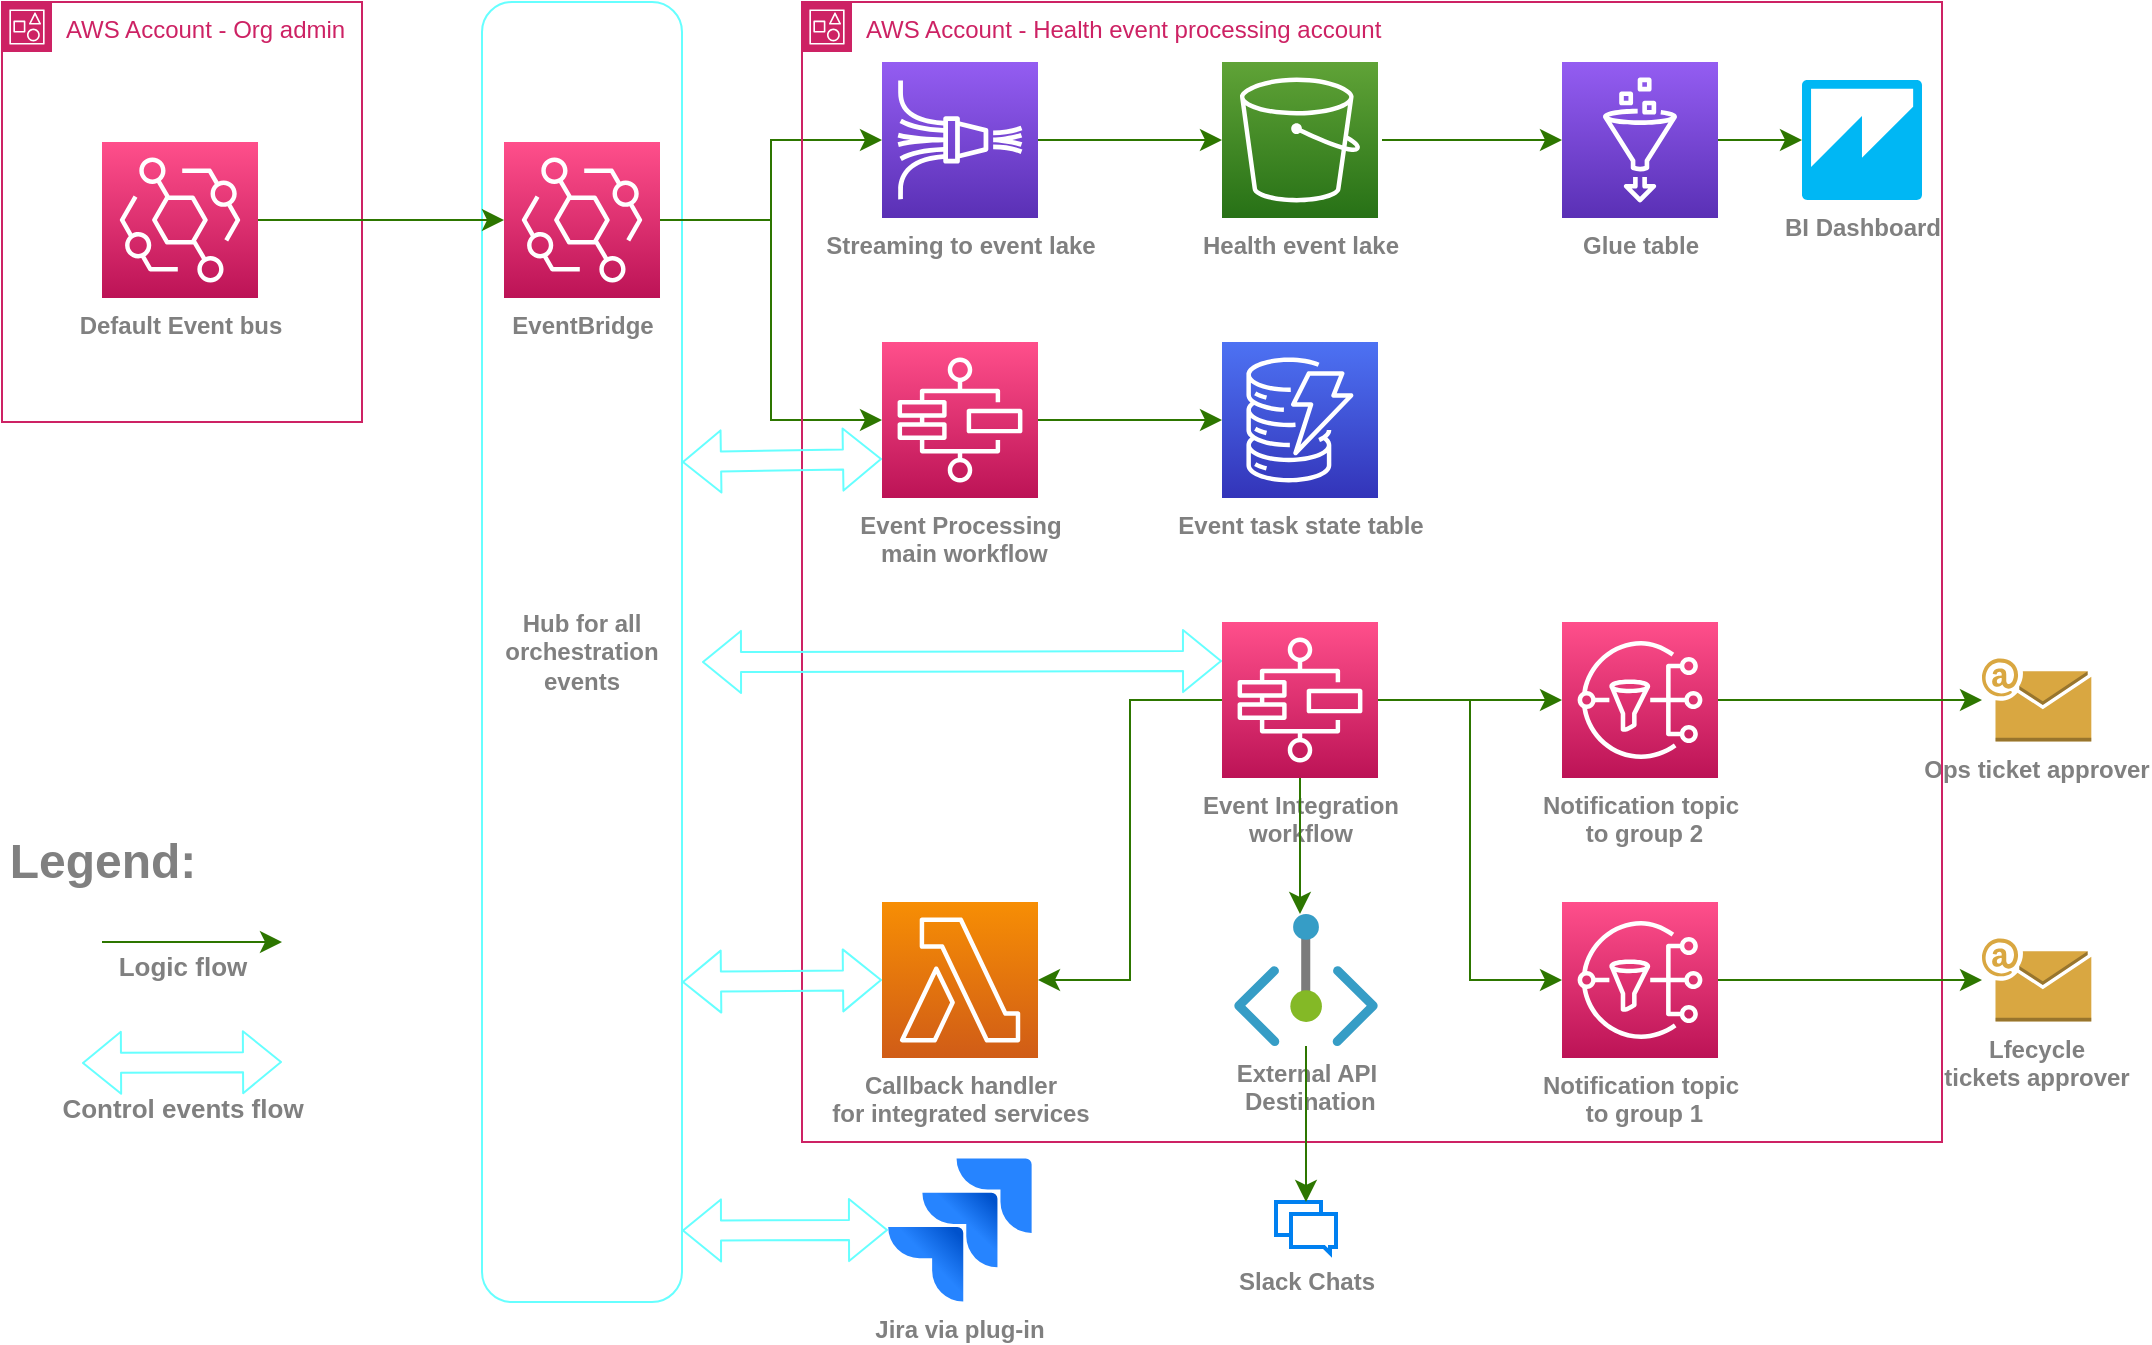 <mxfile><diagram id="fCPqQqGuQ4MZGQmFTQRT" name="Page-1"><mxGraphModel dx="839" dy="772" grid="1" gridSize="10" guides="1" tooltips="1" connect="1" arrows="1" fold="1" page="1" pageScale="1" pageWidth="1600" pageHeight="900" math="0" shadow="0"><root><mxCell id="0"/><mxCell id="1" parent="0"/><mxCell id="35" value="&lt;b&gt;Hub for all orchestration events&lt;/b&gt;" style="rounded=1;whiteSpace=wrap;html=1;labelBackgroundColor=none;fontColor=#808080;fillColor=none;strokeColor=#66FFFF;" vertex="1" parent="1"><mxGeometry x="410" y="150" width="100" height="650" as="geometry"/></mxCell><mxCell id="2" value="AWS Account - Org admin" style="points=[[0,0],[0.25,0],[0.5,0],[0.75,0],[1,0],[1,0.25],[1,0.5],[1,0.75],[1,1],[0.75,1],[0.5,1],[0.25,1],[0,1],[0,0.75],[0,0.5],[0,0.25]];outlineConnect=0;gradientColor=none;html=1;whiteSpace=wrap;fontSize=12;fontStyle=0;container=1;pointerEvents=0;collapsible=0;recursiveResize=0;shape=mxgraph.aws4.group;grIcon=mxgraph.aws4.group_account;strokeColor=#CD2264;fillColor=none;verticalAlign=top;align=left;spacingLeft=30;fontColor=#CD2264;dashed=0;" vertex="1" parent="1"><mxGeometry x="170" y="150" width="180" height="210" as="geometry"/></mxCell><mxCell id="3" value="&lt;b&gt;&lt;font color=&quot;#808080&quot;&gt;Default Event bus&lt;/font&gt;&lt;/b&gt;" style="sketch=0;points=[[0,0,0],[0.25,0,0],[0.5,0,0],[0.75,0,0],[1,0,0],[0,1,0],[0.25,1,0],[0.5,1,0],[0.75,1,0],[1,1,0],[0,0.25,0],[0,0.5,0],[0,0.75,0],[1,0.25,0],[1,0.5,0],[1,0.75,0]];outlineConnect=0;fontColor=#232F3E;gradientColor=#FF4F8B;gradientDirection=north;fillColor=#BC1356;strokeColor=#ffffff;dashed=0;verticalLabelPosition=bottom;verticalAlign=top;align=center;html=1;fontSize=12;fontStyle=0;aspect=fixed;shape=mxgraph.aws4.resourceIcon;resIcon=mxgraph.aws4.eventbridge;" vertex="1" parent="2"><mxGeometry x="50" y="70" width="78" height="78" as="geometry"/></mxCell><mxCell id="4" value="&lt;b&gt;&lt;font color=&quot;#808080&quot;&gt;EventBridge&lt;br&gt;&lt;/font&gt;&lt;/b&gt;" style="sketch=0;points=[[0,0,0],[0.25,0,0],[0.5,0,0],[0.75,0,0],[1,0,0],[0,1,0],[0.25,1,0],[0.5,1,0],[0.75,1,0],[1,1,0],[0,0.25,0],[0,0.5,0],[0,0.75,0],[1,0.25,0],[1,0.5,0],[1,0.75,0]];outlineConnect=0;fontColor=#232F3E;gradientColor=#FF4F8B;gradientDirection=north;fillColor=#BC1356;strokeColor=#ffffff;dashed=0;verticalLabelPosition=bottom;verticalAlign=top;align=center;html=1;fontSize=12;fontStyle=0;aspect=fixed;shape=mxgraph.aws4.resourceIcon;resIcon=mxgraph.aws4.eventbridge;" vertex="1" parent="1"><mxGeometry x="421" y="220" width="78" height="78" as="geometry"/></mxCell><mxCell id="5" value="&lt;font color=&quot;#808080&quot;&gt;&lt;b&gt;Event Processing&lt;br&gt;&amp;nbsp;main workflow&lt;/b&gt;&lt;/font&gt;" style="sketch=0;points=[[0,0,0],[0.25,0,0],[0.5,0,0],[0.75,0,0],[1,0,0],[0,1,0],[0.25,1,0],[0.5,1,0],[0.75,1,0],[1,1,0],[0,0.25,0],[0,0.5,0],[0,0.75,0],[1,0.25,0],[1,0.5,0],[1,0.75,0]];outlineConnect=0;fontColor=#232F3E;gradientColor=#FF4F8B;gradientDirection=north;fillColor=#BC1356;strokeColor=#ffffff;dashed=0;verticalLabelPosition=bottom;verticalAlign=top;align=center;html=1;fontSize=12;fontStyle=0;aspect=fixed;shape=mxgraph.aws4.resourceIcon;resIcon=mxgraph.aws4.step_functions;" vertex="1" parent="1"><mxGeometry x="610" y="320" width="78" height="78" as="geometry"/></mxCell><mxCell id="6" value="&lt;font color=&quot;#808080&quot;&gt;&lt;b&gt;Streaming to event lake&lt;/b&gt;&lt;/font&gt;" style="sketch=0;points=[[0,0,0],[0.25,0,0],[0.5,0,0],[0.75,0,0],[1,0,0],[0,1,0],[0.25,1,0],[0.5,1,0],[0.75,1,0],[1,1,0],[0,0.25,0],[0,0.5,0],[0,0.75,0],[1,0.25,0],[1,0.5,0],[1,0.75,0]];outlineConnect=0;fontColor=#232F3E;gradientColor=#945DF2;gradientDirection=north;fillColor=#5A30B5;strokeColor=#ffffff;dashed=0;verticalLabelPosition=bottom;verticalAlign=top;align=center;html=1;fontSize=12;fontStyle=0;aspect=fixed;shape=mxgraph.aws4.resourceIcon;resIcon=mxgraph.aws4.kinesis_data_firehose;" vertex="1" parent="1"><mxGeometry x="610" y="180" width="78" height="78" as="geometry"/></mxCell><mxCell id="7" value="&lt;font color=&quot;#808080&quot;&gt;&lt;b&gt;Event Integration &lt;br&gt;workflow&lt;br&gt;&lt;/b&gt;&lt;/font&gt;" style="sketch=0;points=[[0,0,0],[0.25,0,0],[0.5,0,0],[0.75,0,0],[1,0,0],[0,1,0],[0.25,1,0],[0.5,1,0],[0.75,1,0],[1,1,0],[0,0.25,0],[0,0.5,0],[0,0.75,0],[1,0.25,0],[1,0.5,0],[1,0.75,0]];outlineConnect=0;fontColor=#232F3E;gradientColor=#FF4F8B;gradientDirection=north;fillColor=#BC1356;strokeColor=#ffffff;dashed=0;verticalLabelPosition=bottom;verticalAlign=top;align=center;html=1;fontSize=12;fontStyle=0;aspect=fixed;shape=mxgraph.aws4.resourceIcon;resIcon=mxgraph.aws4.step_functions;" vertex="1" parent="1"><mxGeometry x="780" y="460" width="78" height="78" as="geometry"/></mxCell><mxCell id="8" value="BI Dashboard" style="outlineConnect=0;dashed=0;verticalLabelPosition=bottom;verticalAlign=top;align=center;html=1;shape=mxgraph.aws3.quicksight;fillColor=#00B7F4;gradientColor=none;fontColor=#808080;fontStyle=1" vertex="1" parent="1"><mxGeometry x="1070" y="189" width="60" height="60" as="geometry"/></mxCell><mxCell id="9" value="&lt;font color=&quot;#808080&quot;&gt;&lt;b&gt;Health event lake&lt;/b&gt;&lt;/font&gt;" style="sketch=0;points=[[0,0,0],[0.25,0,0],[0.5,0,0],[0.75,0,0],[1,0,0],[0,1,0],[0.25,1,0],[0.5,1,0],[0.75,1,0],[1,1,0],[0,0.25,0],[0,0.5,0],[0,0.75,0],[1,0.25,0],[1,0.5,0],[1,0.75,0]];outlineConnect=0;fontColor=#232F3E;gradientColor=#60A337;gradientDirection=north;fillColor=#277116;strokeColor=#ffffff;dashed=0;verticalLabelPosition=bottom;verticalAlign=top;align=center;html=1;fontSize=12;fontStyle=0;aspect=fixed;shape=mxgraph.aws4.resourceIcon;resIcon=mxgraph.aws4.s3;" vertex="1" parent="1"><mxGeometry x="780" y="180" width="78" height="78" as="geometry"/></mxCell><mxCell id="12" value="&lt;b&gt;Slack Chats&lt;/b&gt;" style="html=1;verticalLabelPosition=bottom;align=center;labelBackgroundColor=#ffffff;verticalAlign=top;strokeWidth=2;strokeColor=#0080F0;shadow=0;dashed=0;shape=mxgraph.ios7.icons.messages;fontColor=#808080;" vertex="1" parent="1"><mxGeometry x="807" y="750" width="30" height="25.5" as="geometry"/></mxCell><mxCell id="13" value="&lt;font color=&quot;#808080&quot;&gt;&lt;b&gt;Notification topic&lt;br&gt;&amp;nbsp;to group 1&lt;/b&gt;&lt;/font&gt;" style="sketch=0;points=[[0,0,0],[0.25,0,0],[0.5,0,0],[0.75,0,0],[1,0,0],[0,1,0],[0.25,1,0],[0.5,1,0],[0.75,1,0],[1,1,0],[0,0.25,0],[0,0.5,0],[0,0.75,0],[1,0.25,0],[1,0.5,0],[1,0.75,0]];outlineConnect=0;fontColor=#232F3E;gradientColor=#FF4F8B;gradientDirection=north;fillColor=#BC1356;strokeColor=#ffffff;dashed=0;verticalLabelPosition=bottom;verticalAlign=top;align=center;html=1;fontSize=12;fontStyle=0;aspect=fixed;shape=mxgraph.aws4.resourceIcon;resIcon=mxgraph.aws4.sns;" vertex="1" parent="1"><mxGeometry x="950" y="600" width="78" height="78" as="geometry"/></mxCell><mxCell id="14" value="&lt;font color=&quot;#808080&quot;&gt;&lt;b&gt;Notification topic&lt;br&gt;&amp;nbsp;to group 2&lt;/b&gt;&lt;/font&gt;" style="sketch=0;points=[[0,0,0],[0.25,0,0],[0.5,0,0],[0.75,0,0],[1,0,0],[0,1,0],[0.25,1,0],[0.5,1,0],[0.75,1,0],[1,1,0],[0,0.25,0],[0,0.5,0],[0,0.75,0],[1,0.25,0],[1,0.5,0],[1,0.75,0]];outlineConnect=0;fontColor=#232F3E;gradientColor=#FF4F8B;gradientDirection=north;fillColor=#BC1356;strokeColor=#ffffff;dashed=0;verticalLabelPosition=bottom;verticalAlign=top;align=center;html=1;fontSize=12;fontStyle=0;aspect=fixed;shape=mxgraph.aws4.resourceIcon;resIcon=mxgraph.aws4.sns;" vertex="1" parent="1"><mxGeometry x="950" y="460" width="78" height="78" as="geometry"/></mxCell><mxCell id="15" value="&lt;b&gt;Ops ticket approver&lt;/b&gt;" style="outlineConnect=0;dashed=0;verticalLabelPosition=bottom;verticalAlign=top;align=center;html=1;shape=mxgraph.aws3.email;fillColor=#D9A741;gradientColor=none;fontColor=#808080;" vertex="1" parent="1"><mxGeometry x="1160" y="478.25" width="54.66" height="41.5" as="geometry"/></mxCell><mxCell id="16" value="&lt;b&gt;External API&lt;br&gt;&amp;nbsp;Destination&lt;/b&gt;" style="aspect=fixed;html=1;points=[];align=center;image;fontSize=12;image=img/lib/azure2/networking/Private_Endpoint.svg;fontColor=#808080;" vertex="1" parent="1"><mxGeometry x="786" y="606" width="72" height="66" as="geometry"/></mxCell><mxCell id="17" value="&lt;font color=&quot;#808080&quot;&gt;&lt;b&gt;Callback handler&lt;br&gt;for integrated services&lt;br&gt;&lt;/b&gt;&lt;/font&gt;" style="sketch=0;points=[[0,0,0],[0.25,0,0],[0.5,0,0],[0.75,0,0],[1,0,0],[0,1,0],[0.25,1,0],[0.5,1,0],[0.75,1,0],[1,1,0],[0,0.25,0],[0,0.5,0],[0,0.75,0],[1,0.25,0],[1,0.5,0],[1,0.75,0]];outlineConnect=0;fontColor=#232F3E;gradientColor=#F78E04;gradientDirection=north;fillColor=#D05C17;strokeColor=#ffffff;dashed=0;verticalLabelPosition=bottom;verticalAlign=top;align=center;html=1;fontSize=12;fontStyle=0;aspect=fixed;shape=mxgraph.aws4.resourceIcon;resIcon=mxgraph.aws4.lambda;" vertex="1" parent="1"><mxGeometry x="610" y="600" width="78" height="78" as="geometry"/></mxCell><mxCell id="18" value="Jira via plug-in" style="image;image=img/lib/atlassian/Jira_Logo.svg;fontColor=#808080;fontStyle=1" vertex="1" parent="1"><mxGeometry x="613" y="728" width="72" height="72" as="geometry"/></mxCell><mxCell id="19" value="&lt;span&gt;&lt;font color=&quot;#808080&quot;&gt;Glue table&lt;/font&gt;&lt;/span&gt;" style="sketch=0;points=[[0,0,0],[0.25,0,0],[0.5,0,0],[0.75,0,0],[1,0,0],[0,1,0],[0.25,1,0],[0.5,1,0],[0.75,1,0],[1,1,0],[0,0.25,0],[0,0.5,0],[0,0.75,0],[1,0.25,0],[1,0.5,0],[1,0.75,0]];outlineConnect=0;fontColor=#232F3E;gradientColor=#945DF2;gradientDirection=north;fillColor=#5A30B5;strokeColor=#ffffff;dashed=0;verticalLabelPosition=bottom;verticalAlign=top;align=center;html=1;fontSize=12;fontStyle=1;aspect=fixed;shape=mxgraph.aws4.resourceIcon;resIcon=mxgraph.aws4.glue;" vertex="1" parent="1"><mxGeometry x="950" y="180" width="78" height="78" as="geometry"/></mxCell><mxCell id="20" value="" style="edgeStyle=elbowEdgeStyle;elbow=horizontal;endArrow=classic;html=1;curved=0;rounded=0;endSize=8;startSize=8;fontColor=#808080;fillColor=#60a917;strokeColor=#2D7600;entryX=0;entryY=0.5;entryDx=0;entryDy=0;entryPerimeter=0;exitX=1;exitY=0.5;exitDx=0;exitDy=0;exitPerimeter=0;" edge="1" parent="1" source="3" target="4"><mxGeometry width="50" height="50" relative="1" as="geometry"><mxPoint x="340" y="570" as="sourcePoint"/><mxPoint x="390" y="520" as="targetPoint"/></mxGeometry></mxCell><mxCell id="21" value="" style="edgeStyle=elbowEdgeStyle;elbow=horizontal;endArrow=classic;html=1;curved=0;rounded=0;endSize=8;startSize=8;fontColor=#808080;fillColor=#60a917;strokeColor=#2D7600;entryX=0;entryY=0.5;entryDx=0;entryDy=0;entryPerimeter=0;" edge="1" parent="1" source="4" target="6"><mxGeometry width="50" height="50" relative="1" as="geometry"><mxPoint x="288" y="299" as="sourcePoint"/><mxPoint x="430" y="299" as="targetPoint"/></mxGeometry></mxCell><mxCell id="22" value="" style="edgeStyle=elbowEdgeStyle;elbow=horizontal;endArrow=classic;html=1;curved=0;rounded=0;endSize=8;startSize=8;fontColor=#808080;fillColor=#60a917;strokeColor=#2D7600;exitX=1;exitY=0.5;exitDx=0;exitDy=0;exitPerimeter=0;" edge="1" parent="1" source="4" target="5"><mxGeometry width="50" height="50" relative="1" as="geometry"><mxPoint x="508" y="299" as="sourcePoint"/><mxPoint x="620" y="229" as="targetPoint"/></mxGeometry></mxCell><mxCell id="23" value="" style="edgeStyle=elbowEdgeStyle;elbow=horizontal;endArrow=classic;html=1;curved=0;rounded=0;endSize=8;startSize=8;fontColor=#808080;fillColor=#60a917;strokeColor=#2D7600;exitX=1;exitY=0.5;exitDx=0;exitDy=0;exitPerimeter=0;entryX=0;entryY=0.5;entryDx=0;entryDy=0;entryPerimeter=0;" edge="1" parent="1" source="6" target="9"><mxGeometry width="50" height="50" relative="1" as="geometry"><mxPoint x="508" y="299" as="sourcePoint"/><mxPoint x="620" y="369" as="targetPoint"/></mxGeometry></mxCell><mxCell id="24" value="" style="edgeStyle=elbowEdgeStyle;elbow=horizontal;endArrow=classic;html=1;curved=0;rounded=0;endSize=8;startSize=8;fontColor=#808080;fillColor=#60a917;strokeColor=#2D7600;entryX=0;entryY=0.5;entryDx=0;entryDy=0;entryPerimeter=0;" edge="1" parent="1" target="19"><mxGeometry width="50" height="50" relative="1" as="geometry"><mxPoint x="860" y="219" as="sourcePoint"/><mxPoint x="790" y="229" as="targetPoint"/></mxGeometry></mxCell><mxCell id="25" value="" style="edgeStyle=elbowEdgeStyle;elbow=horizontal;endArrow=classic;html=1;curved=0;rounded=0;endSize=8;startSize=8;fontColor=#808080;fillColor=#60a917;strokeColor=#2D7600;entryX=0;entryY=0.5;entryDx=0;entryDy=0;entryPerimeter=0;exitX=1;exitY=0.5;exitDx=0;exitDy=0;exitPerimeter=0;" edge="1" parent="1" source="5" target="26"><mxGeometry width="50" height="50" relative="1" as="geometry"><mxPoint x="900" y="229" as="sourcePoint"/><mxPoint x="990" y="229" as="targetPoint"/></mxGeometry></mxCell><mxCell id="26" value="&lt;b&gt;&lt;font color=&quot;#808080&quot;&gt;Event task state table&lt;/font&gt;&lt;/b&gt;" style="sketch=0;points=[[0,0,0],[0.25,0,0],[0.5,0,0],[0.75,0,0],[1,0,0],[0,1,0],[0.25,1,0],[0.5,1,0],[0.75,1,0],[1,1,0],[0,0.25,0],[0,0.5,0],[0,0.75,0],[1,0.25,0],[1,0.5,0],[1,0.75,0]];outlineConnect=0;fontColor=#232F3E;gradientColor=#4D72F3;gradientDirection=north;fillColor=#3334B9;strokeColor=#ffffff;dashed=0;verticalLabelPosition=bottom;verticalAlign=top;align=center;html=1;fontSize=12;fontStyle=0;aspect=fixed;shape=mxgraph.aws4.resourceIcon;resIcon=mxgraph.aws4.dynamodb;" vertex="1" parent="1"><mxGeometry x="780" y="320" width="78" height="78" as="geometry"/></mxCell><mxCell id="27" value="" style="edgeStyle=elbowEdgeStyle;elbow=horizontal;endArrow=classic;html=1;curved=0;rounded=0;endSize=8;startSize=8;fontColor=#808080;fillColor=#60a917;strokeColor=#2D7600;exitX=1;exitY=0.5;exitDx=0;exitDy=0;exitPerimeter=0;" edge="1" parent="1" source="19" target="8"><mxGeometry width="50" height="50" relative="1" as="geometry"><mxPoint x="870" y="229" as="sourcePoint"/><mxPoint x="960" y="229" as="targetPoint"/></mxGeometry></mxCell><mxCell id="28" value="" style="edgeStyle=elbowEdgeStyle;elbow=horizontal;endArrow=classic;html=1;curved=0;rounded=0;endSize=8;startSize=8;fontColor=#808080;fillColor=#60a917;strokeColor=#2D7600;exitX=0;exitY=0.5;exitDx=0;exitDy=0;exitPerimeter=0;" edge="1" parent="1" source="7" target="17"><mxGeometry width="50" height="50" relative="1" as="geometry"><mxPoint x="890" y="300" as="sourcePoint"/><mxPoint x="960" y="229" as="targetPoint"/></mxGeometry></mxCell><mxCell id="30" value="" style="edgeStyle=elbowEdgeStyle;elbow=horizontal;endArrow=classic;html=1;curved=0;rounded=0;endSize=8;startSize=8;fontColor=#808080;fillColor=#60a917;strokeColor=#2D7600;exitX=1;exitY=0.5;exitDx=0;exitDy=0;exitPerimeter=0;entryX=0;entryY=0.5;entryDx=0;entryDy=0;entryPerimeter=0;" edge="1" parent="1" source="7" target="13"><mxGeometry width="50" height="50" relative="1" as="geometry"><mxPoint x="790" y="509" as="sourcePoint"/><mxPoint x="698" y="649" as="targetPoint"/></mxGeometry></mxCell><mxCell id="31" value="" style="edgeStyle=elbowEdgeStyle;elbow=horizontal;endArrow=classic;html=1;curved=0;rounded=0;endSize=8;startSize=8;fontColor=#808080;fillColor=#60a917;strokeColor=#2D7600;exitX=1;exitY=0.5;exitDx=0;exitDy=0;exitPerimeter=0;entryX=0;entryY=0.5;entryDx=0;entryDy=0;entryPerimeter=0;" edge="1" parent="1" source="7" target="14"><mxGeometry width="50" height="50" relative="1" as="geometry"><mxPoint x="868" y="509" as="sourcePoint"/><mxPoint x="960" y="377" as="targetPoint"/></mxGeometry></mxCell><mxCell id="33" value="&lt;b&gt;Lfecycle&lt;br&gt;tickets approver&lt;/b&gt;" style="outlineConnect=0;dashed=0;verticalLabelPosition=bottom;verticalAlign=top;align=center;html=1;shape=mxgraph.aws3.email;fillColor=#D9A741;gradientColor=none;fontColor=#808080;" vertex="1" parent="1"><mxGeometry x="1160" y="618.25" width="54.66" height="41.5" as="geometry"/></mxCell><mxCell id="36" value="AWS Account - Health event processing account" style="points=[[0,0],[0.25,0],[0.5,0],[0.75,0],[1,0],[1,0.25],[1,0.5],[1,0.75],[1,1],[0.75,1],[0.5,1],[0.25,1],[0,1],[0,0.75],[0,0.5],[0,0.25]];outlineConnect=0;gradientColor=none;html=1;whiteSpace=wrap;fontSize=12;fontStyle=0;container=1;pointerEvents=0;collapsible=0;recursiveResize=0;shape=mxgraph.aws4.group;grIcon=mxgraph.aws4.group_account;strokeColor=#CD2264;fillColor=none;verticalAlign=top;align=left;spacingLeft=30;fontColor=#CD2264;dashed=0;" vertex="1" parent="1"><mxGeometry x="570" y="150" width="570" height="570" as="geometry"/></mxCell><mxCell id="42" value="" style="shape=flexArrow;endArrow=classic;startArrow=classic;html=1;fontColor=#808080;strokeColor=#66FFFF;entryX=0;entryY=0.75;entryDx=0;entryDy=0;entryPerimeter=0;endSize=6;" edge="1" parent="1" target="5"><mxGeometry width="100" height="100" relative="1" as="geometry"><mxPoint x="510" y="380" as="sourcePoint"/><mxPoint x="1340" y="450" as="targetPoint"/></mxGeometry></mxCell><mxCell id="43" value="" style="shape=flexArrow;endArrow=classic;startArrow=classic;html=1;fontColor=#808080;strokeColor=#66FFFF;entryX=0;entryY=0.25;entryDx=0;entryDy=0;entryPerimeter=0;endSize=6;" edge="1" parent="1" target="7"><mxGeometry width="100" height="100" relative="1" as="geometry"><mxPoint x="520" y="480" as="sourcePoint"/><mxPoint x="620" y="388.5" as="targetPoint"/></mxGeometry></mxCell><mxCell id="44" value="" style="shape=flexArrow;endArrow=classic;startArrow=classic;html=1;fontColor=#808080;strokeColor=#66FFFF;entryX=0;entryY=0.5;entryDx=0;entryDy=0;entryPerimeter=0;endSize=6;" edge="1" parent="1" target="17"><mxGeometry width="100" height="100" relative="1" as="geometry"><mxPoint x="510" y="640" as="sourcePoint"/><mxPoint x="790" y="509" as="targetPoint"/></mxGeometry></mxCell><mxCell id="45" value="" style="shape=flexArrow;endArrow=classic;startArrow=classic;html=1;fontColor=#808080;strokeColor=#66FFFF;entryX=0;entryY=0.5;entryDx=0;entryDy=0;endSize=6;exitX=1;exitY=0.945;exitDx=0;exitDy=0;exitPerimeter=0;" edge="1" parent="1" source="35" target="18"><mxGeometry width="100" height="100" relative="1" as="geometry"><mxPoint x="520" y="647.5" as="sourcePoint"/><mxPoint x="620" y="649" as="targetPoint"/></mxGeometry></mxCell><mxCell id="47" value="" style="edgeStyle=elbowEdgeStyle;elbow=horizontal;endArrow=classic;html=1;curved=0;rounded=0;endSize=8;startSize=8;fontColor=#808080;fillColor=#60a917;strokeColor=#2D7600;entryX=0;entryY=0.5;entryDx=0;entryDy=0;entryPerimeter=0;" edge="1" parent="1"><mxGeometry width="50" height="50" relative="1" as="geometry"><mxPoint x="220" y="620" as="sourcePoint"/><mxPoint x="310" y="620" as="targetPoint"/></mxGeometry></mxCell><mxCell id="48" value="" style="shape=flexArrow;endArrow=classic;startArrow=classic;html=1;fontColor=#808080;strokeColor=#66FFFF;endSize=6;" edge="1" parent="1"><mxGeometry width="100" height="100" relative="1" as="geometry"><mxPoint x="210" y="680.5" as="sourcePoint"/><mxPoint x="310" y="680" as="targetPoint"/></mxGeometry></mxCell><mxCell id="50" value="Legend:" style="text;strokeColor=none;fillColor=none;html=1;fontSize=24;fontStyle=1;verticalAlign=middle;align=center;labelBackgroundColor=none;fontColor=#808080;" vertex="1" parent="1"><mxGeometry x="170" y="560" width="100" height="40" as="geometry"/></mxCell><mxCell id="51" value="&lt;p&gt;&lt;font style=&quot;font-size: 13px;&quot;&gt;Logic flow&lt;/font&gt;&lt;/p&gt;" style="text;strokeColor=none;fillColor=none;html=1;fontSize=24;fontStyle=1;verticalAlign=middle;align=center;labelBackgroundColor=none;fontColor=#808080;" vertex="1" parent="1"><mxGeometry x="210" y="609" width="100" height="40" as="geometry"/></mxCell><mxCell id="52" value="&lt;p&gt;&lt;font style=&quot;font-size: 13px;&quot;&gt;Control events flow&lt;/font&gt;&lt;/p&gt;" style="text;strokeColor=none;fillColor=none;html=1;fontSize=24;fontStyle=1;verticalAlign=middle;align=center;labelBackgroundColor=none;fontColor=#808080;" vertex="1" parent="1"><mxGeometry x="210" y="680" width="100" height="40" as="geometry"/></mxCell><mxCell id="53" value="" style="edgeStyle=elbowEdgeStyle;elbow=horizontal;endArrow=classic;html=1;curved=0;rounded=0;endSize=8;startSize=8;fontColor=#808080;fillColor=#60a917;strokeColor=#2D7600;exitX=1;exitY=0.5;exitDx=0;exitDy=0;exitPerimeter=0;" edge="1" parent="1" source="14" target="15"><mxGeometry width="50" height="50" relative="1" as="geometry"><mxPoint x="509" y="269" as="sourcePoint"/><mxPoint x="620" y="229" as="targetPoint"/></mxGeometry></mxCell><mxCell id="54" value="" style="edgeStyle=elbowEdgeStyle;elbow=horizontal;endArrow=classic;html=1;curved=0;rounded=0;endSize=8;startSize=8;fontColor=#808080;fillColor=#60a917;strokeColor=#2D7600;exitX=1;exitY=0.5;exitDx=0;exitDy=0;exitPerimeter=0;" edge="1" parent="1" source="13" target="33"><mxGeometry width="50" height="50" relative="1" as="geometry"><mxPoint x="519" y="279" as="sourcePoint"/><mxPoint x="630" y="239" as="targetPoint"/></mxGeometry></mxCell><mxCell id="55" value="" style="edgeStyle=elbowEdgeStyle;elbow=horizontal;endArrow=classic;html=1;curved=0;rounded=0;endSize=8;startSize=8;fontColor=#808080;fillColor=#60a917;strokeColor=#2D7600;exitX=0.5;exitY=1;exitDx=0;exitDy=0;exitPerimeter=0;" edge="1" parent="1" source="7" target="16"><mxGeometry width="50" height="50" relative="1" as="geometry"><mxPoint x="790" y="509" as="sourcePoint"/><mxPoint x="698" y="649" as="targetPoint"/></mxGeometry></mxCell><mxCell id="56" value="" style="edgeStyle=elbowEdgeStyle;elbow=horizontal;endArrow=classic;html=1;curved=0;rounded=0;endSize=8;startSize=8;fontColor=#808080;fillColor=#60a917;strokeColor=#2D7600;" edge="1" parent="1" source="16" target="12"><mxGeometry width="50" height="50" relative="1" as="geometry"><mxPoint x="800" y="519" as="sourcePoint"/><mxPoint x="708" y="659" as="targetPoint"/></mxGeometry></mxCell></root></mxGraphModel></diagram></mxfile>